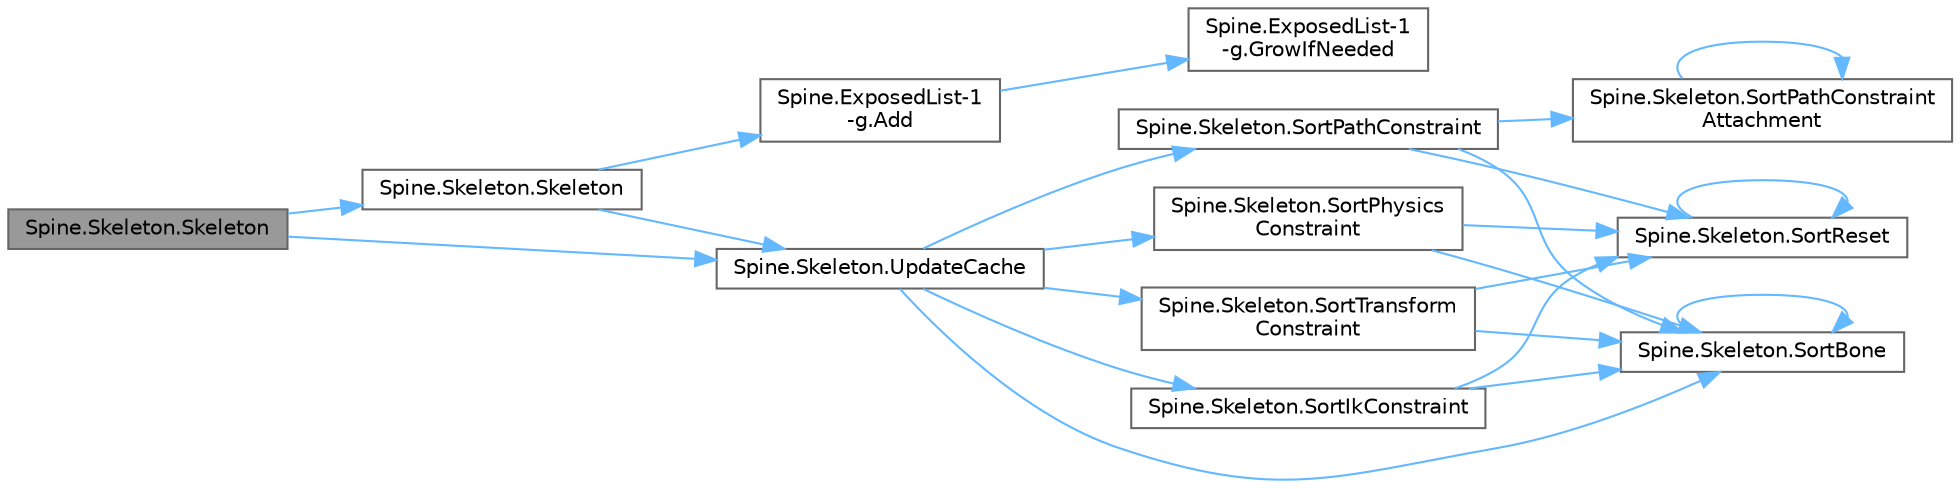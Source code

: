 digraph "Spine.Skeleton.Skeleton"
{
 // LATEX_PDF_SIZE
  bgcolor="transparent";
  edge [fontname=Helvetica,fontsize=10,labelfontname=Helvetica,labelfontsize=10];
  node [fontname=Helvetica,fontsize=10,shape=box,height=0.2,width=0.4];
  rankdir="LR";
  Node1 [id="Node000001",label="Spine.Skeleton.Skeleton",height=0.2,width=0.4,color="gray40", fillcolor="grey60", style="filled", fontcolor="black",tooltip="Copy constructor."];
  Node1 -> Node2 [id="edge1_Node000001_Node000002",color="steelblue1",style="solid",tooltip=" "];
  Node2 [id="Node000002",label="Spine.Skeleton.Skeleton",height=0.2,width=0.4,color="grey40", fillcolor="white", style="filled",URL="$class_spine_1_1_skeleton.html#a6e270142906600de808d1f06277c027a",tooltip=" "];
  Node2 -> Node3 [id="edge2_Node000002_Node000003",color="steelblue1",style="solid",tooltip=" "];
  Node3 [id="Node000003",label="Spine.ExposedList-1\l-g.Add",height=0.2,width=0.4,color="grey40", fillcolor="white", style="filled",URL="$class_spine_1_1_exposed_list-1-g.html#af1b402437b46a187ebc58bc9f200689b",tooltip=" "];
  Node3 -> Node4 [id="edge3_Node000003_Node000004",color="steelblue1",style="solid",tooltip=" "];
  Node4 [id="Node000004",label="Spine.ExposedList-1\l-g.GrowIfNeeded",height=0.2,width=0.4,color="grey40", fillcolor="white", style="filled",URL="$class_spine_1_1_exposed_list-1-g.html#a5f11b60d3d61d4c3cbe5a2107ddac6c3",tooltip=" "];
  Node2 -> Node5 [id="edge4_Node000002_Node000005",color="steelblue1",style="solid",tooltip=" "];
  Node5 [id="Node000005",label="Spine.Skeleton.UpdateCache",height=0.2,width=0.4,color="grey40", fillcolor="white", style="filled",URL="$class_spine_1_1_skeleton.html#ad747a544ba5de279e479eb5733199db1",tooltip="Caches information about bones and constraints. Must be called if the Skin is modified or if bones,..."];
  Node5 -> Node6 [id="edge5_Node000005_Node000006",color="steelblue1",style="solid",tooltip=" "];
  Node6 [id="Node000006",label="Spine.Skeleton.SortBone",height=0.2,width=0.4,color="grey40", fillcolor="white", style="filled",URL="$class_spine_1_1_skeleton.html#a2503b8fb7b8cbd09613c2cecc26872c9",tooltip=" "];
  Node6 -> Node6 [id="edge6_Node000006_Node000006",color="steelblue1",style="solid",tooltip=" "];
  Node5 -> Node7 [id="edge7_Node000005_Node000007",color="steelblue1",style="solid",tooltip=" "];
  Node7 [id="Node000007",label="Spine.Skeleton.SortIkConstraint",height=0.2,width=0.4,color="grey40", fillcolor="white", style="filled",URL="$class_spine_1_1_skeleton.html#a1644810ba43658dce0c096f3326ec860",tooltip=" "];
  Node7 -> Node6 [id="edge8_Node000007_Node000006",color="steelblue1",style="solid",tooltip=" "];
  Node7 -> Node8 [id="edge9_Node000007_Node000008",color="steelblue1",style="solid",tooltip=" "];
  Node8 [id="Node000008",label="Spine.Skeleton.SortReset",height=0.2,width=0.4,color="grey40", fillcolor="white", style="filled",URL="$class_spine_1_1_skeleton.html#a45738656ecb339511e9904ff3039e861",tooltip=" "];
  Node8 -> Node8 [id="edge10_Node000008_Node000008",color="steelblue1",style="solid",tooltip=" "];
  Node5 -> Node9 [id="edge11_Node000005_Node000009",color="steelblue1",style="solid",tooltip=" "];
  Node9 [id="Node000009",label="Spine.Skeleton.SortPathConstraint",height=0.2,width=0.4,color="grey40", fillcolor="white", style="filled",URL="$class_spine_1_1_skeleton.html#ac5608577f4652613316b27e28ad6dc21",tooltip=" "];
  Node9 -> Node6 [id="edge12_Node000009_Node000006",color="steelblue1",style="solid",tooltip=" "];
  Node9 -> Node10 [id="edge13_Node000009_Node000010",color="steelblue1",style="solid",tooltip=" "];
  Node10 [id="Node000010",label="Spine.Skeleton.SortPathConstraint\lAttachment",height=0.2,width=0.4,color="grey40", fillcolor="white", style="filled",URL="$class_spine_1_1_skeleton.html#a366a20890acdc7073e0480c54ebb8d4a",tooltip=" "];
  Node10 -> Node10 [id="edge14_Node000010_Node000010",color="steelblue1",style="solid",tooltip=" "];
  Node9 -> Node8 [id="edge15_Node000009_Node000008",color="steelblue1",style="solid",tooltip=" "];
  Node5 -> Node11 [id="edge16_Node000005_Node000011",color="steelblue1",style="solid",tooltip=" "];
  Node11 [id="Node000011",label="Spine.Skeleton.SortPhysics\lConstraint",height=0.2,width=0.4,color="grey40", fillcolor="white", style="filled",URL="$class_spine_1_1_skeleton.html#aa039b6638a241e13b9a736a9daf304fb",tooltip=" "];
  Node11 -> Node6 [id="edge17_Node000011_Node000006",color="steelblue1",style="solid",tooltip=" "];
  Node11 -> Node8 [id="edge18_Node000011_Node000008",color="steelblue1",style="solid",tooltip=" "];
  Node5 -> Node12 [id="edge19_Node000005_Node000012",color="steelblue1",style="solid",tooltip=" "];
  Node12 [id="Node000012",label="Spine.Skeleton.SortTransform\lConstraint",height=0.2,width=0.4,color="grey40", fillcolor="white", style="filled",URL="$class_spine_1_1_skeleton.html#a97cabd3a39a4270145af1455c8f07022",tooltip=" "];
  Node12 -> Node6 [id="edge20_Node000012_Node000006",color="steelblue1",style="solid",tooltip=" "];
  Node12 -> Node8 [id="edge21_Node000012_Node000008",color="steelblue1",style="solid",tooltip=" "];
  Node1 -> Node5 [id="edge22_Node000001_Node000005",color="steelblue1",style="solid",tooltip=" "];
}
